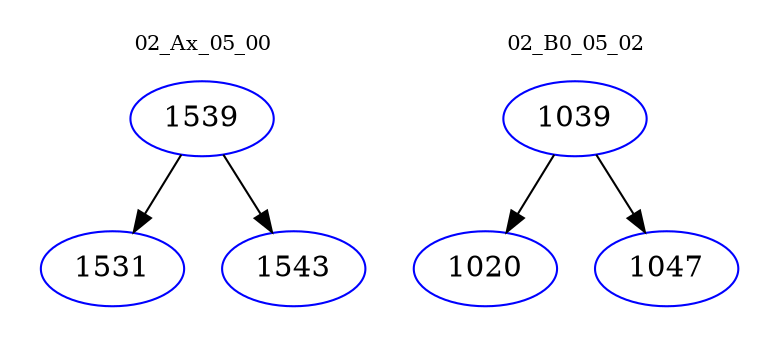 digraph{
subgraph cluster_0 {
color = white
label = "02_Ax_05_00";
fontsize=10;
T0_1539 [label="1539", color="blue"]
T0_1539 -> T0_1531 [color="black"]
T0_1531 [label="1531", color="blue"]
T0_1539 -> T0_1543 [color="black"]
T0_1543 [label="1543", color="blue"]
}
subgraph cluster_1 {
color = white
label = "02_B0_05_02";
fontsize=10;
T1_1039 [label="1039", color="blue"]
T1_1039 -> T1_1020 [color="black"]
T1_1020 [label="1020", color="blue"]
T1_1039 -> T1_1047 [color="black"]
T1_1047 [label="1047", color="blue"]
}
}
